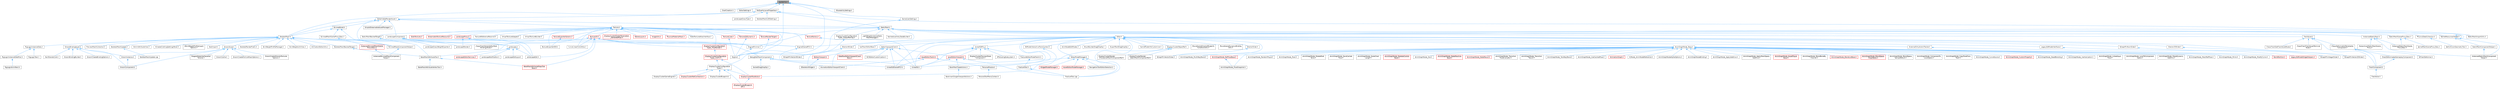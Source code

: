 digraph "Scalability.h"
{
 // INTERACTIVE_SVG=YES
 // LATEX_PDF_SIZE
  bgcolor="transparent";
  edge [fontname=Helvetica,fontsize=10,labelfontname=Helvetica,labelfontsize=10];
  node [fontname=Helvetica,fontsize=10,shape=box,height=0.2,width=0.4];
  Node1 [id="Node000001",label="Scalability.h",height=0.2,width=0.4,color="gray40", fillcolor="grey60", style="filled", fontcolor="black",tooltip=" "];
  Node1 -> Node2 [id="edge1_Node000001_Node000002",dir="back",color="steelblue1",style="solid",tooltip=" "];
  Node2 [id="Node000002",label="ChartCreation.h",height=0.2,width=0.4,color="grey40", fillcolor="white", style="filled",URL="$de/d9d/ChartCreation_8h.html",tooltip=" "];
  Node1 -> Node3 [id="edge2_Node000001_Node000003",dir="back",color="steelblue1",style="solid",tooltip=" "];
  Node3 [id="Node000003",label="EditorSettings.h",height=0.2,width=0.4,color="grey40", fillcolor="white", style="filled",URL="$d7/df5/EditorSettings_8h.html",tooltip=" "];
  Node1 -> Node4 [id="edge3_Node000001_Node000004",dir="back",color="steelblue1",style="solid",tooltip=" "];
  Node4 [id="Node000004",label="Engine.h",height=0.2,width=0.4,color="grey40", fillcolor="white", style="filled",URL="$d1/d34/Public_2Engine_8h.html",tooltip=" "];
  Node1 -> Node5 [id="edge4_Node000001_Node000005",dir="back",color="steelblue1",style="solid",tooltip=" "];
  Node5 [id="Node000005",label="EngineMinimal.h",height=0.2,width=0.4,color="grey40", fillcolor="white", style="filled",URL="$d0/d2c/EngineMinimal_8h.html",tooltip=" "];
  Node5 -> Node4 [id="edge5_Node000005_Node000004",dir="back",color="steelblue1",style="solid",tooltip=" "];
  Node1 -> Node6 [id="edge6_Node000001_Node000006",dir="back",color="steelblue1",style="solid",tooltip=" "];
  Node6 [id="Node000006",label="GameUserSettings.h",height=0.2,width=0.4,color="grey40", fillcolor="white", style="filled",URL="$d1/d08/GameUserSettings_8h.html",tooltip=" "];
  Node6 -> Node4 [id="edge7_Node000006_Node000004",dir="back",color="steelblue1",style="solid",tooltip=" "];
  Node1 -> Node7 [id="edge8_Node000001_Node000007",dir="back",color="steelblue1",style="solid",tooltip=" "];
  Node7 [id="Node000007",label="PerQualityLevelProperties.h",height=0.2,width=0.4,color="grey40", fillcolor="white", style="filled",URL="$d6/dcd/PerQualityLevelProperties_8h.html",tooltip=" "];
  Node7 -> Node8 [id="edge9_Node000007_Node000008",dir="back",color="steelblue1",style="solid",tooltip=" "];
  Node8 [id="Node000008",label="LandscapeGrassType.h",height=0.2,width=0.4,color="grey40", fillcolor="white", style="filled",URL="$d9/d1b/LandscapeGrassType_8h.html",tooltip=" "];
  Node7 -> Node9 [id="edge10_Node000007_Node000009",dir="back",color="steelblue1",style="solid",tooltip=" "];
  Node9 [id="Node000009",label="SkeletalMesh.h",height=0.2,width=0.4,color="grey40", fillcolor="white", style="filled",URL="$d6/de7/SkeletalMesh_8h.html",tooltip=" "];
  Node9 -> Node10 [id="edge11_Node000009_Node000010",dir="back",color="steelblue1",style="solid",tooltip=" "];
  Node10 [id="Node000010",label="AnimationEditorUtils.h",height=0.2,width=0.4,color="grey40", fillcolor="white", style="filled",URL="$df/d23/AnimationEditorUtils_8h.html",tooltip=" "];
  Node9 -> Node11 [id="edge12_Node000009_Node000011",dir="back",color="steelblue1",style="solid",tooltip=" "];
  Node11 [id="Node000011",label="ChaosFleshGenerateSurface\lBindingsNode.h",height=0.2,width=0.4,color="grey40", fillcolor="white", style="filled",URL="$db/dca/ChaosFleshGenerateSurfaceBindingsNode_8h.html",tooltip=" "];
  Node9 -> Node12 [id="edge13_Node000009_Node000012",dir="back",color="steelblue1",style="solid",tooltip=" "];
  Node12 [id="Node000012",label="DebugSkelMeshComponent.h",height=0.2,width=0.4,color="grey40", fillcolor="white", style="filled",URL="$d5/d33/DebugSkelMeshComponent_8h.html",tooltip=" "];
  Node12 -> Node13 [id="edge14_Node000012_Node000013",dir="back",color="steelblue1",style="solid",tooltip=" "];
  Node13 [id="Node000013",label="AnimationEditorViewportClient.h",height=0.2,width=0.4,color="grey40", fillcolor="white", style="filled",URL="$d1/d45/AnimationEditorViewportClient_8h.html",tooltip=" "];
  Node12 -> Node14 [id="edge15_Node000012_Node000014",dir="back",color="steelblue1",style="solid",tooltip=" "];
  Node14 [id="Node000014",label="SocketDragDropOp.h",height=0.2,width=0.4,color="grey40", fillcolor="white", style="filled",URL="$d2/d53/SocketDragDropOp_8h.html",tooltip=" "];
  Node12 -> Node15 [id="edge16_Node000012_Node000015",dir="back",color="steelblue1",style="solid",tooltip=" "];
  Node15 [id="Node000015",label="UnrealEd.h",height=0.2,width=0.4,color="grey40", fillcolor="white", style="filled",URL="$d2/d5f/UnrealEd_8h.html",tooltip=" "];
  Node9 -> Node5 [id="edge17_Node000009_Node000005",dir="back",color="steelblue1",style="solid",tooltip=" "];
  Node9 -> Node16 [id="edge18_Node000009_Node000016",dir="back",color="steelblue1",style="solid",tooltip=" "];
  Node16 [id="Node000016",label="EngineSharedPCH.h",height=0.2,width=0.4,color="grey40", fillcolor="white", style="filled",URL="$dc/dbb/EngineSharedPCH_8h.html",tooltip=" "];
  Node16 -> Node17 [id="edge19_Node000016_Node000017",dir="back",color="steelblue1",style="solid",tooltip=" "];
  Node17 [id="Node000017",label="UnrealEdSharedPCH.h",height=0.2,width=0.4,color="grey40", fillcolor="white", style="filled",URL="$d1/de6/UnrealEdSharedPCH_8h.html",tooltip=" "];
  Node9 -> Node18 [id="edge20_Node000009_Node000018",dir="back",color="steelblue1",style="solid",tooltip=" "];
  Node18 [id="Node000018",label="GroomAsset.h",height=0.2,width=0.4,color="grey40", fillcolor="white", style="filled",URL="$d8/df1/GroomAsset_8h.html",tooltip=" "];
  Node18 -> Node19 [id="edge21_Node000018_Node000019",dir="back",color="steelblue1",style="solid",tooltip=" "];
  Node19 [id="Node000019",label="GroomCache.h",height=0.2,width=0.4,color="grey40", fillcolor="white", style="filled",URL="$d7/d6e/GroomCache_8h.html",tooltip=" "];
  Node18 -> Node20 [id="edge22_Node000018_Node000020",dir="back",color="steelblue1",style="solid",tooltip=" "];
  Node20 [id="Node000020",label="GroomComponent.h",height=0.2,width=0.4,color="grey40", fillcolor="white", style="filled",URL="$de/d2e/GroomComponent_8h.html",tooltip=" "];
  Node18 -> Node21 [id="edge23_Node000018_Node000021",dir="back",color="steelblue1",style="solid",tooltip=" "];
  Node21 [id="Node000021",label="GroomCreateFollicleMaskOptions.h",height=0.2,width=0.4,color="grey40", fillcolor="white", style="filled",URL="$d7/d8b/GroomCreateFollicleMaskOptions_8h.html",tooltip=" "];
  Node18 -> Node22 [id="edge24_Node000018_Node000022",dir="back",color="steelblue1",style="solid",tooltip=" "];
  Node22 [id="Node000022",label="GroomCreateStrandsTextures\lOptions.h",height=0.2,width=0.4,color="grey40", fillcolor="white", style="filled",URL="$da/dfc/GroomCreateStrandsTexturesOptions_8h.html",tooltip=" "];
  Node18 -> Node23 [id="edge25_Node000018_Node000023",dir="back",color="steelblue1",style="solid",tooltip=" "];
  Node23 [id="Node000023",label="GroomInstance.h",height=0.2,width=0.4,color="grey40", fillcolor="white", style="filled",URL="$dd/d47/GroomInstance_8h.html",tooltip=" "];
  Node23 -> Node20 [id="edge26_Node000023_Node000020",dir="back",color="steelblue1",style="solid",tooltip=" "];
  Node18 -> Node24 [id="edge27_Node000018_Node000024",dir="back",color="steelblue1",style="solid",tooltip=" "];
  Node24 [id="Node000024",label="NiagaraDataInterfaceHair\lStrands.h",height=0.2,width=0.4,color="grey40", fillcolor="white", style="filled",URL="$da/dd2/NiagaraDataInterfaceHairStrands_8h.html",tooltip=" "];
  Node9 -> Node25 [id="edge28_Node000009_Node000025",dir="back",color="steelblue1",style="solid",tooltip=" "];
  Node25 [id="Node000025",label="GroomBindingAsset.h",height=0.2,width=0.4,color="grey40", fillcolor="white", style="filled",URL="$de/d26/GroomBindingAsset_8h.html",tooltip=" "];
  Node25 -> Node26 [id="edge29_Node000025_Node000026",dir="back",color="steelblue1",style="solid",tooltip=" "];
  Node26 [id="Node000026",label="GroomBindingBuilder.h",height=0.2,width=0.4,color="grey40", fillcolor="white", style="filled",URL="$d2/d2f/GroomBindingBuilder_8h.html",tooltip=" "];
  Node25 -> Node20 [id="edge30_Node000025_Node000020",dir="back",color="steelblue1",style="solid",tooltip=" "];
  Node25 -> Node27 [id="edge31_Node000025_Node000027",dir="back",color="steelblue1",style="solid",tooltip=" "];
  Node27 [id="Node000027",label="GroomCreateBindingOptions.h",height=0.2,width=0.4,color="grey40", fillcolor="white", style="filled",URL="$d5/dba/GroomCreateBindingOptions_8h.html",tooltip=" "];
  Node25 -> Node23 [id="edge32_Node000025_Node000023",dir="back",color="steelblue1",style="solid",tooltip=" "];
  Node25 -> Node28 [id="edge33_Node000025_Node000028",dir="back",color="steelblue1",style="solid",tooltip=" "];
  Node28 [id="Node000028",label="HairStrandsCore.h",height=0.2,width=0.4,color="grey40", fillcolor="white", style="filled",URL="$d7/def/HairStrandsCore_8h.html",tooltip=" "];
  Node9 -> Node29 [id="edge34_Node000009_Node000029",dir="back",color="steelblue1",style="solid",tooltip=" "];
  Node29 [id="Node000029",label="PreviewMeshCollection.h",height=0.2,width=0.4,color="grey40", fillcolor="white", style="filled",URL="$dc/d45/PreviewMeshCollection_8h.html",tooltip=" "];
  Node9 -> Node30 [id="edge35_Node000009_Node000030",dir="back",color="steelblue1",style="solid",tooltip=" "];
  Node30 [id="Node000030",label="RigLogicInstanceData.h",height=0.2,width=0.4,color="grey40", fillcolor="white", style="filled",URL="$d5/d38/RigLogicInstanceData_8h.html",tooltip=" "];
  Node30 -> Node31 [id="edge36_Node000030_Node000031",dir="back",color="steelblue1",style="solid",tooltip=" "];
  Node31 [id="Node000031",label="RigLogicInstanceDataPool.h",height=0.2,width=0.4,color="grey40", fillcolor="white", style="filled",URL="$d3/df0/RigLogicInstanceDataPool_8h.html",tooltip=" "];
  Node31 -> Node32 [id="edge37_Node000031_Node000032",dir="back",color="steelblue1",style="solid",tooltip=" "];
  Node32 [id="Node000032",label="RigLogicAnimNext.h",height=0.2,width=0.4,color="grey40", fillcolor="white", style="filled",URL="$d6/dae/RigLogicAnimNext_8h.html",tooltip=" "];
  Node30 -> Node33 [id="edge38_Node000030_Node000033",dir="back",color="steelblue1",style="solid",tooltip=" "];
  Node33 [id="Node000033",label="RigLogicTask.h",height=0.2,width=0.4,color="grey40", fillcolor="white", style="filled",URL="$dd/de7/RigLogicTask_8h.html",tooltip=" "];
  Node9 -> Node34 [id="edge39_Node000009_Node000034",dir="back",color="steelblue1",style="solid",tooltip=" "];
  Node34 [id="Node000034",label="SAnimAttributeView.h",height=0.2,width=0.4,color="grey40", fillcolor="white", style="filled",URL="$df/d42/SAnimAttributeView_8h.html",tooltip=" "];
  Node9 -> Node35 [id="edge40_Node000009_Node000035",dir="back",color="steelblue1",style="solid",tooltip=" "];
  Node35 [id="Node000035",label="SCreateClothingSettingsPanel.h",height=0.2,width=0.4,color="grey40", fillcolor="white", style="filled",URL="$d1/d49/SCreateClothingSettingsPanel_8h.html",tooltip=" "];
  Node9 -> Node36 [id="edge41_Node000009_Node000036",dir="back",color="steelblue1",style="solid",tooltip=" "];
  Node36 [id="Node000036",label="SSkinWeightProfileImport\lOptions.h",height=0.2,width=0.4,color="grey40", fillcolor="white", style="filled",URL="$d9/d21/SSkinWeightProfileImportOptions_8h.html",tooltip=" "];
  Node9 -> Node37 [id="edge42_Node000009_Node000037",dir="back",color="steelblue1",style="solid",tooltip=" "];
  Node37 [id="Node000037",label="SkelImport.h",height=0.2,width=0.4,color="grey40", fillcolor="white", style="filled",URL="$d2/d8b/SkelImport_8h.html",tooltip=" "];
  Node9 -> Node38 [id="edge43_Node000009_Node000038",dir="back",color="steelblue1",style="solid",tooltip=" "];
  Node38 [id="Node000038",label="SkeletalMeshBackedTarget.h",height=0.2,width=0.4,color="grey40", fillcolor="white", style="filled",URL="$d7/da8/SkeletalMeshBackedTarget_8h.html",tooltip=" "];
  Node38 -> Node39 [id="edge44_Node000038_Node000039",dir="back",color="steelblue1",style="solid",tooltip=" "];
  Node39 [id="Node000039",label="BakeMeshAttributeTool.h",height=0.2,width=0.4,color="grey40", fillcolor="white", style="filled",URL="$d0/d82/BakeMeshAttributeTool_8h.html",tooltip=" "];
  Node39 -> Node40 [id="edge45_Node000039_Node000040",dir="back",color="steelblue1",style="solid",tooltip=" "];
  Node40 [id="Node000040",label="BakeMeshAttributeMapsTool\lBase.h",height=0.2,width=0.4,color="red", fillcolor="#FFF0F0", style="filled",URL="$dc/d68/BakeMeshAttributeMapsToolBase_8h.html",tooltip=" "];
  Node39 -> Node43 [id="edge46_Node000039_Node000043",dir="back",color="steelblue1",style="solid",tooltip=" "];
  Node43 [id="Node000043",label="BakeMeshAttributeVertexTool.h",height=0.2,width=0.4,color="grey40", fillcolor="white", style="filled",URL="$d6/d76/BakeMeshAttributeVertexTool_8h.html",tooltip=" "];
  Node9 -> Node44 [id="edge47_Node000009_Node000044",dir="back",color="steelblue1",style="solid",tooltip=" "];
  Node44 [id="Node000044",label="SkeletalMeshUpdate.h",height=0.2,width=0.4,color="grey40", fillcolor="white", style="filled",URL="$df/d79/SkeletalMeshUpdate_8h.html",tooltip=" "];
  Node44 -> Node45 [id="edge48_Node000044_Node000045",dir="back",color="steelblue1",style="solid",tooltip=" "];
  Node45 [id="Node000045",label="SkeletalMeshUpdate.cpp",height=0.2,width=0.4,color="grey40", fillcolor="white", style="filled",URL="$db/d45/SkeletalMeshUpdate_8cpp.html",tooltip=" "];
  Node9 -> Node46 [id="edge49_Node000009_Node000046",dir="back",color="steelblue1",style="solid",tooltip=" "];
  Node46 [id="Node000046",label="SkeletalRenderPublic.h",height=0.2,width=0.4,color="grey40", fillcolor="white", style="filled",URL="$d5/d40/SkeletalRenderPublic_8h.html",tooltip=" "];
  Node9 -> Node47 [id="edge50_Node000009_Node000047",dir="back",color="steelblue1",style="solid",tooltip=" "];
  Node47 [id="Node000047",label="SkinWeightProfileManager.h",height=0.2,width=0.4,color="grey40", fillcolor="white", style="filled",URL="$d4/d83/SkinWeightProfileManager_8h.html",tooltip=" "];
  Node9 -> Node48 [id="edge51_Node000009_Node000048",dir="back",color="steelblue1",style="solid",tooltip=" "];
  Node48 [id="Node000048",label="SkinWeightsUtilities.h",height=0.2,width=0.4,color="grey40", fillcolor="white", style="filled",URL="$d1/d40/SkinWeightsUtilities_8h.html",tooltip=" "];
  Node9 -> Node49 [id="edge52_Node000009_Node000049",dir="back",color="steelblue1",style="solid",tooltip=" "];
  Node49 [id="Node000049",label="SkinnedMeshComponentHelper.h",height=0.2,width=0.4,color="grey40", fillcolor="white", style="filled",URL="$db/d81/SkinnedMeshComponentHelper_8h.html",tooltip=" "];
  Node49 -> Node50 [id="edge53_Node000049_Node000050",dir="back",color="steelblue1",style="solid",tooltip=" "];
  Node50 [id="Node000050",label="InstancedSkinnedMeshComponent\lHelper.h",height=0.2,width=0.4,color="grey40", fillcolor="white", style="filled",URL="$d1/d86/InstancedSkinnedMeshComponentHelper_8h.html",tooltip=" "];
  Node7 -> Node51 [id="edge54_Node000007_Node000051",dir="back",color="steelblue1",style="solid",tooltip=" "];
  Node51 [id="Node000051",label="SkeletalMeshLODSettings.h",height=0.2,width=0.4,color="grey40", fillcolor="white", style="filled",URL="$de/d1b/SkeletalMeshLODSettings_8h.html",tooltip=" "];
  Node7 -> Node52 [id="edge55_Node000007_Node000052",dir="back",color="steelblue1",style="solid",tooltip=" "];
  Node52 [id="Node000052",label="StaticMesh.h",height=0.2,width=0.4,color="grey40", fillcolor="white", style="filled",URL="$dc/d8f/StaticMesh_8h.html",tooltip=" "];
  Node52 -> Node11 [id="edge56_Node000052_Node000011",dir="back",color="steelblue1",style="solid",tooltip=" "];
  Node52 -> Node53 [id="edge57_Node000052_Node000053",dir="back",color="steelblue1",style="solid",tooltip=" "];
  Node53 [id="Node000053",label="DisplayClusterConfiguration\lTypes_OutputRemap.h",height=0.2,width=0.4,color="grey40", fillcolor="white", style="filled",URL="$d9/d4f/DisplayClusterConfigurationTypes__OutputRemap_8h.html",tooltip=" "];
  Node53 -> Node54 [id="edge58_Node000053_Node000054",dir="back",color="steelblue1",style="solid",tooltip=" "];
  Node54 [id="Node000054",label="DisplayClusterConfiguration\lTypes.h",height=0.2,width=0.4,color="grey40", fillcolor="white", style="filled",URL="$d5/dc6/DisplayClusterConfigurationTypes_8h.html",tooltip=" "];
  Node54 -> Node55 [id="edge59_Node000054_Node000055",dir="back",color="steelblue1",style="solid",tooltip=" "];
  Node55 [id="Node000055",label="DisplayClusterBlueprint.h",height=0.2,width=0.4,color="grey40", fillcolor="white", style="filled",URL="$d0/d44/DisplayClusterBlueprint_8h.html",tooltip=" "];
  Node54 -> Node56 [id="edge60_Node000054_Node000056",dir="back",color="steelblue1",style="solid",tooltip=" "];
  Node56 [id="Node000056",label="DisplayClusterGameEngine.h",height=0.2,width=0.4,color="grey40", fillcolor="white", style="filled",URL="$da/d8f/DisplayClusterGameEngine_8h.html",tooltip=" "];
  Node54 -> Node57 [id="edge61_Node000054_Node000057",dir="back",color="steelblue1",style="solid",tooltip=" "];
  Node57 [id="Node000057",label="DisplayClusterNetConnection.h",height=0.2,width=0.4,color="red", fillcolor="#FFF0F0", style="filled",URL="$d0/df0/DisplayClusterNetConnection_8h.html",tooltip=" "];
  Node54 -> Node59 [id="edge62_Node000054_Node000059",dir="back",color="steelblue1",style="solid",tooltip=" "];
  Node59 [id="Node000059",label="DisplayClusterRootActor.h",height=0.2,width=0.4,color="red", fillcolor="#FFF0F0", style="filled",URL="$d0/d41/DisplayClusterRootActor_8h.html",tooltip=" "];
  Node59 -> Node62 [id="edge63_Node000059_Node000062",dir="back",color="steelblue1",style="solid",tooltip=" "];
  Node62 [id="Node000062",label="IDisplayClusterBlueprint\lAPI.h",height=0.2,width=0.4,color="red", fillcolor="#FFF0F0", style="filled",URL="$d6/dd6/IDisplayClusterBlueprintAPI_8h.html",tooltip=" "];
  Node54 -> Node62 [id="edge64_Node000054_Node000062",dir="back",color="steelblue1",style="solid",tooltip=" "];
  Node52 -> Node64 [id="edge65_Node000052_Node000064",dir="back",color="steelblue1",style="solid",tooltip=" "];
  Node64 [id="Node000064",label="Editor.h",height=0.2,width=0.4,color="grey40", fillcolor="white", style="filled",URL="$de/d6e/Editor_8h.html",tooltip=" "];
  Node64 -> Node65 [id="edge66_Node000064_Node000065",dir="back",color="steelblue1",style="solid",tooltip=" "];
  Node65 [id="Node000065",label="AnimGraphNode_Base.h",height=0.2,width=0.4,color="grey40", fillcolor="white", style="filled",URL="$d0/dfb/AnimGraphNode__Base_8h.html",tooltip=" "];
  Node65 -> Node66 [id="edge67_Node000065_Node000066",dir="back",color="steelblue1",style="solid",tooltip=" "];
  Node66 [id="Node000066",label="AnimGraphNodeAlphaOptions.h",height=0.2,width=0.4,color="grey40", fillcolor="white", style="filled",URL="$d6/df6/AnimGraphNodeAlphaOptions_8h.html",tooltip=" "];
  Node65 -> Node67 [id="edge68_Node000065_Node000067",dir="back",color="steelblue1",style="solid",tooltip=" "];
  Node67 [id="Node000067",label="AnimGraphNodeBinding.h",height=0.2,width=0.4,color="grey40", fillcolor="white", style="filled",URL="$d6/d3b/AnimGraphNodeBinding_8h.html",tooltip=" "];
  Node65 -> Node68 [id="edge69_Node000065_Node000068",dir="back",color="steelblue1",style="solid",tooltip=" "];
  Node68 [id="Node000068",label="AnimGraphNode_ApplyAdditive.h",height=0.2,width=0.4,color="grey40", fillcolor="white", style="filled",URL="$da/d67/AnimGraphNode__ApplyAdditive_8h.html",tooltip=" "];
  Node65 -> Node69 [id="edge70_Node000065_Node000069",dir="back",color="steelblue1",style="solid",tooltip=" "];
  Node69 [id="Node000069",label="AnimGraphNode_ApplyMeshSpace\lAdditive.h",height=0.2,width=0.4,color="grey40", fillcolor="white", style="filled",URL="$dd/dc4/AnimGraphNode__ApplyMeshSpaceAdditive_8h.html",tooltip=" "];
  Node65 -> Node70 [id="edge71_Node000065_Node000070",dir="back",color="steelblue1",style="solid",tooltip=" "];
  Node70 [id="Node000070",label="AnimGraphNode_AssetPlayer\lBase.h",height=0.2,width=0.4,color="red", fillcolor="#FFF0F0", style="filled",URL="$d1/d4f/AnimGraphNode__AssetPlayerBase_8h.html",tooltip=" "];
  Node65 -> Node82 [id="edge72_Node000065_Node000082",dir="back",color="steelblue1",style="solid",tooltip=" "];
  Node82 [id="Node000082",label="AnimGraphNode_BlendBoneBy\lChannel.h",height=0.2,width=0.4,color="grey40", fillcolor="white", style="filled",URL="$de/da9/AnimGraphNode__BlendBoneByChannel_8h.html",tooltip=" "];
  Node65 -> Node83 [id="edge73_Node000065_Node000083",dir="back",color="steelblue1",style="solid",tooltip=" "];
  Node83 [id="Node000083",label="AnimGraphNode_BlendListBase.h",height=0.2,width=0.4,color="red", fillcolor="#FFF0F0", style="filled",URL="$d7/d20/AnimGraphNode__BlendListBase_8h.html",tooltip=" "];
  Node65 -> Node88 [id="edge74_Node000065_Node000088",dir="back",color="steelblue1",style="solid",tooltip=" "];
  Node88 [id="Node000088",label="AnimGraphNode_BlendSpace\lGraphBase.h",height=0.2,width=0.4,color="red", fillcolor="#FFF0F0", style="filled",URL="$d6/d44/AnimGraphNode__BlendSpaceGraphBase_8h.html",tooltip=" "];
  Node65 -> Node91 [id="edge75_Node000065_Node000091",dir="back",color="steelblue1",style="solid",tooltip=" "];
  Node91 [id="Node000091",label="AnimGraphNode_BlendSpace\lSampleResult.h",height=0.2,width=0.4,color="grey40", fillcolor="white", style="filled",URL="$de/df8/AnimGraphNode__BlendSpaceSampleResult_8h.html",tooltip=" "];
  Node65 -> Node92 [id="edge76_Node000065_Node000092",dir="back",color="steelblue1",style="solid",tooltip=" "];
  Node92 [id="Node000092",label="AnimGraphNode_ComponentTo\lLocalSpace.h",height=0.2,width=0.4,color="grey40", fillcolor="white", style="filled",URL="$d1/d3f/AnimGraphNode__ComponentToLocalSpace_8h.html",tooltip=" "];
  Node65 -> Node93 [id="edge77_Node000065_Node000093",dir="back",color="steelblue1",style="solid",tooltip=" "];
  Node93 [id="Node000093",label="AnimGraphNode_CopyPoseFrom\lMesh.h",height=0.2,width=0.4,color="grey40", fillcolor="white", style="filled",URL="$d6/d71/AnimGraphNode__CopyPoseFromMesh_8h.html",tooltip=" "];
  Node65 -> Node94 [id="edge78_Node000065_Node000094",dir="back",color="steelblue1",style="solid",tooltip=" "];
  Node94 [id="Node000094",label="AnimGraphNode_CurveSource.h",height=0.2,width=0.4,color="grey40", fillcolor="white", style="filled",URL="$dc/de5/AnimGraphNode__CurveSource_8h.html",tooltip=" "];
  Node65 -> Node95 [id="edge79_Node000065_Node000095",dir="back",color="steelblue1",style="solid",tooltip=" "];
  Node95 [id="Node000095",label="AnimGraphNode_CustomProperty.h",height=0.2,width=0.4,color="red", fillcolor="#FFF0F0", style="filled",URL="$d8/d3f/AnimGraphNode__CustomProperty_8h.html",tooltip=" "];
  Node65 -> Node99 [id="edge80_Node000065_Node000099",dir="back",color="steelblue1",style="solid",tooltip=" "];
  Node99 [id="Node000099",label="AnimGraphNode_DeadBlending.h",height=0.2,width=0.4,color="grey40", fillcolor="white", style="filled",URL="$d8/d73/AnimGraphNode__DeadBlending_8h.html",tooltip=" "];
  Node65 -> Node100 [id="edge81_Node000065_Node000100",dir="back",color="steelblue1",style="solid",tooltip=" "];
  Node100 [id="Node000100",label="AnimGraphNode_Inertialization.h",height=0.2,width=0.4,color="grey40", fillcolor="white", style="filled",URL="$d7/d66/AnimGraphNode__Inertialization_8h.html",tooltip=" "];
  Node65 -> Node101 [id="edge82_Node000065_Node000101",dir="back",color="steelblue1",style="solid",tooltip=" "];
  Node101 [id="Node000101",label="AnimGraphNode_LinkedInput\lPose.h",height=0.2,width=0.4,color="grey40", fillcolor="white", style="filled",URL="$d7/d8c/AnimGraphNode__LinkedInputPose_8h.html",tooltip=" "];
  Node65 -> Node102 [id="edge83_Node000065_Node000102",dir="back",color="steelblue1",style="solid",tooltip=" "];
  Node102 [id="Node000102",label="AnimGraphNode_LocalToComponent\lSpace.h",height=0.2,width=0.4,color="grey40", fillcolor="white", style="filled",URL="$d6/d01/AnimGraphNode__LocalToComponentSpace_8h.html",tooltip=" "];
  Node65 -> Node103 [id="edge84_Node000065_Node000103",dir="back",color="steelblue1",style="solid",tooltip=" "];
  Node103 [id="Node000103",label="AnimGraphNode_MakeDynamic\lAdditive.h",height=0.2,width=0.4,color="grey40", fillcolor="white", style="filled",URL="$d4/dc9/AnimGraphNode__MakeDynamicAdditive_8h.html",tooltip=" "];
  Node65 -> Node104 [id="edge85_Node000065_Node000104",dir="back",color="steelblue1",style="solid",tooltip=" "];
  Node104 [id="Node000104",label="AnimGraphNode_MeshRefPose.h",height=0.2,width=0.4,color="grey40", fillcolor="white", style="filled",URL="$d3/d58/AnimGraphNode__MeshRefPose_8h.html",tooltip=" "];
  Node65 -> Node105 [id="edge86_Node000065_Node000105",dir="back",color="steelblue1",style="solid",tooltip=" "];
  Node105 [id="Node000105",label="AnimGraphNode_Mirror.h",height=0.2,width=0.4,color="grey40", fillcolor="white", style="filled",URL="$de/d96/AnimGraphNode__Mirror_8h.html",tooltip=" "];
  Node65 -> Node106 [id="edge87_Node000065_Node000106",dir="back",color="steelblue1",style="solid",tooltip=" "];
  Node106 [id="Node000106",label="AnimGraphNode_ModifyCurve.h",height=0.2,width=0.4,color="grey40", fillcolor="white", style="filled",URL="$d5/d09/AnimGraphNode__ModifyCurve_8h.html",tooltip=" "];
  Node65 -> Node107 [id="edge88_Node000065_Node000107",dir="back",color="steelblue1",style="solid",tooltip=" "];
  Node107 [id="Node000107",label="AnimGraphNode_MultiWayBlend.h",height=0.2,width=0.4,color="grey40", fillcolor="white", style="filled",URL="$dd/dcb/AnimGraphNode__MultiWayBlend_8h.html",tooltip=" "];
  Node65 -> Node108 [id="edge89_Node000065_Node000108",dir="back",color="steelblue1",style="solid",tooltip=" "];
  Node108 [id="Node000108",label="AnimGraphNode_PoseSnapshot.h",height=0.2,width=0.4,color="grey40", fillcolor="white", style="filled",URL="$d1/d92/AnimGraphNode__PoseSnapshot_8h.html",tooltip=" "];
  Node65 -> Node109 [id="edge90_Node000065_Node000109",dir="back",color="steelblue1",style="solid",tooltip=" "];
  Node109 [id="Node000109",label="AnimGraphNode_RandomPlayer.h",height=0.2,width=0.4,color="grey40", fillcolor="white", style="filled",URL="$dc/d48/AnimGraphNode__RandomPlayer_8h.html",tooltip=" "];
  Node65 -> Node110 [id="edge91_Node000065_Node000110",dir="back",color="steelblue1",style="solid",tooltip=" "];
  Node110 [id="Node000110",label="AnimGraphNode_RefPoseBase.h",height=0.2,width=0.4,color="red", fillcolor="#FFF0F0", style="filled",URL="$d8/d34/AnimGraphNode__RefPoseBase_8h.html",tooltip=" "];
  Node110 -> Node108 [id="edge92_Node000110_Node000108",dir="back",color="steelblue1",style="solid",tooltip=" "];
  Node65 -> Node113 [id="edge93_Node000065_Node000113",dir="back",color="steelblue1",style="solid",tooltip=" "];
  Node113 [id="Node000113",label="AnimGraphNode_Root.h",height=0.2,width=0.4,color="grey40", fillcolor="white", style="filled",URL="$d2/d39/AnimGraphNode__Root_8h.html",tooltip=" "];
  Node65 -> Node114 [id="edge94_Node000065_Node000114",dir="back",color="steelblue1",style="solid",tooltip=" "];
  Node114 [id="Node000114",label="AnimGraphNode_RotateRoot\lBone.h",height=0.2,width=0.4,color="grey40", fillcolor="white", style="filled",URL="$d4/de0/AnimGraphNode__RotateRootBone_8h.html",tooltip=" "];
  Node65 -> Node115 [id="edge95_Node000065_Node000115",dir="back",color="steelblue1",style="solid",tooltip=" "];
  Node115 [id="Node000115",label="AnimGraphNode_SaveCached\lPose.h",height=0.2,width=0.4,color="grey40", fillcolor="white", style="filled",URL="$df/d5e/AnimGraphNode__SaveCachedPose_8h.html",tooltip=" "];
  Node65 -> Node116 [id="edge96_Node000065_Node000116",dir="back",color="steelblue1",style="solid",tooltip=" "];
  Node116 [id="Node000116",label="AnimGraphNode_ScaleChain\lLength.h",height=0.2,width=0.4,color="grey40", fillcolor="white", style="filled",URL="$d9/df8/AnimGraphNode__ScaleChainLength_8h.html",tooltip=" "];
  Node65 -> Node117 [id="edge97_Node000065_Node000117",dir="back",color="steelblue1",style="solid",tooltip=" "];
  Node117 [id="Node000117",label="AnimGraphNode_SkeletalControl\lBase.h",height=0.2,width=0.4,color="red", fillcolor="#FFF0F0", style="filled",URL="$d9/dff/AnimGraphNode__SkeletalControlBase_8h.html",tooltip=" "];
  Node65 -> Node142 [id="edge98_Node000065_Node000142",dir="back",color="steelblue1",style="solid",tooltip=" "];
  Node142 [id="Node000142",label="AnimGraphNode_Slot.h",height=0.2,width=0.4,color="grey40", fillcolor="white", style="filled",URL="$df/d63/AnimGraphNode__Slot_8h.html",tooltip=" "];
  Node65 -> Node143 [id="edge99_Node000065_Node000143",dir="back",color="steelblue1",style="solid",tooltip=" "];
  Node143 [id="Node000143",label="AnimGraphNode_StateMachine\lBase.h",height=0.2,width=0.4,color="red", fillcolor="#FFF0F0", style="filled",URL="$dc/d11/AnimGraphNode__StateMachineBase_8h.html",tooltip=" "];
  Node65 -> Node145 [id="edge100_Node000065_Node000145",dir="back",color="steelblue1",style="solid",tooltip=" "];
  Node145 [id="Node000145",label="AnimGraphNode_StateResult.h",height=0.2,width=0.4,color="red", fillcolor="#FFF0F0", style="filled",URL="$d3/d7e/AnimGraphNode__StateResult_8h.html",tooltip=" "];
  Node65 -> Node147 [id="edge101_Node000065_Node000147",dir="back",color="steelblue1",style="solid",tooltip=" "];
  Node147 [id="Node000147",label="AnimGraphNode_Transition\lPoseEvaluator.h",height=0.2,width=0.4,color="grey40", fillcolor="white", style="filled",URL="$d8/dec/AnimGraphNode__TransitionPoseEvaluator_8h.html",tooltip=" "];
  Node65 -> Node148 [id="edge102_Node000065_Node000148",dir="back",color="steelblue1",style="solid",tooltip=" "];
  Node148 [id="Node000148",label="AnimGraphNode_Transition\lResult.h",height=0.2,width=0.4,color="grey40", fillcolor="white", style="filled",URL="$d7/d74/AnimGraphNode__TransitionResult_8h.html",tooltip=" "];
  Node65 -> Node149 [id="edge103_Node000065_Node000149",dir="back",color="steelblue1",style="solid",tooltip=" "];
  Node149 [id="Node000149",label="AnimGraphNode_TwoWayBlend.h",height=0.2,width=0.4,color="grey40", fillcolor="white", style="filled",URL="$d0/df0/AnimGraphNode__TwoWayBlend_8h.html",tooltip=" "];
  Node65 -> Node150 [id="edge104_Node000065_Node000150",dir="back",color="steelblue1",style="solid",tooltip=" "];
  Node150 [id="Node000150",label="AnimGraphNode_UseCachedPose.h",height=0.2,width=0.4,color="grey40", fillcolor="white", style="filled",URL="$d8/d30/AnimGraphNode__UseCachedPose_8h.html",tooltip=" "];
  Node65 -> Node151 [id="edge105_Node000065_Node000151",dir="back",color="steelblue1",style="solid",tooltip=" "];
  Node151 [id="Node000151",label="AnimationGraph.h",height=0.2,width=0.4,color="red", fillcolor="#FFF0F0", style="filled",URL="$df/d2e/AnimationGraph_8h.html",tooltip=" "];
  Node65 -> Node156 [id="edge106_Node000065_Node000156",dir="back",color="steelblue1",style="solid",tooltip=" "];
  Node156 [id="Node000156",label="K2Node_AnimNodeReference.h",height=0.2,width=0.4,color="grey40", fillcolor="white", style="filled",URL="$d2/d81/K2Node__AnimNodeReference_8h.html",tooltip=" "];
  Node64 -> Node157 [id="edge107_Node000064_Node000157",dir="back",color="steelblue1",style="solid",tooltip=" "];
  Node157 [id="Node000157",label="AnimNodeEditModes.h",height=0.2,width=0.4,color="grey40", fillcolor="white", style="filled",URL="$db/dde/AnimNodeEditModes_8h.html",tooltip=" "];
  Node64 -> Node158 [id="edge108_Node000064_Node000158",dir="back",color="steelblue1",style="solid",tooltip=" "];
  Node158 [id="Node000158",label="BookMarkTypeActions.h",height=0.2,width=0.4,color="grey40", fillcolor="white", style="filled",URL="$d0/d2f/BookMarkTypeActions_8h.html",tooltip=" "];
  Node158 -> Node159 [id="edge109_Node000158_Node000159",dir="back",color="steelblue1",style="solid",tooltip=" "];
  Node159 [id="Node000159",label="BookmarkSingleViewportActions.h",height=0.2,width=0.4,color="grey40", fillcolor="white", style="filled",URL="$d3/dd5/BookmarkSingleViewportActions_8h.html",tooltip=" "];
  Node64 -> Node160 [id="edge110_Node000064_Node000160",dir="back",color="steelblue1",style="solid",tooltip=" "];
  Node160 [id="Node000160",label="BrushBuilderDragDropOp.h",height=0.2,width=0.4,color="grey40", fillcolor="white", style="filled",URL="$d9/d56/BrushBuilderDragDropOp_8h.html",tooltip=" "];
  Node64 -> Node161 [id="edge111_Node000064_Node000161",dir="back",color="steelblue1",style="solid",tooltip=" "];
  Node161 [id="Node000161",label="DisplayClusterObjectRef.h",height=0.2,width=0.4,color="grey40", fillcolor="white", style="filled",URL="$d9/d87/DisplayClusterObjectRef_8h.html",tooltip=" "];
  Node161 -> Node162 [id="edge112_Node000161_Node000162",dir="back",color="steelblue1",style="solid",tooltip=" "];
  Node162 [id="Node000162",label="DisplayClusterRender\l_ProceduralMeshComponentRef.h",height=0.2,width=0.4,color="grey40", fillcolor="white", style="filled",URL="$da/dbe/DisplayClusterRender__ProceduralMeshComponentRef_8h.html",tooltip=" "];
  Node161 -> Node163 [id="edge113_Node000161_Node000163",dir="back",color="steelblue1",style="solid",tooltip=" "];
  Node163 [id="Node000163",label="DisplayClusterRender\l_StaticMeshComponentRef.h",height=0.2,width=0.4,color="grey40", fillcolor="white", style="filled",URL="$dd/d84/DisplayClusterRender__StaticMeshComponentRef_8h.html",tooltip=" "];
  Node161 -> Node59 [id="edge114_Node000161_Node000059",dir="back",color="steelblue1",style="solid",tooltip=" "];
  Node64 -> Node164 [id="edge115_Node000064_Node000164",dir="back",color="steelblue1",style="solid",tooltip=" "];
  Node164 [id="Node000164",label="EdModeInteractiveToolsContext.h",height=0.2,width=0.4,color="grey40", fillcolor="white", style="filled",URL="$d7/da4/EdModeInteractiveToolsContext_8h.html",tooltip=" "];
  Node164 -> Node165 [id="edge116_Node000164_Node000165",dir="back",color="steelblue1",style="solid",tooltip=" "];
  Node165 [id="Node000165",label="FractureTool.h",height=0.2,width=0.4,color="grey40", fillcolor="white", style="filled",URL="$d4/d30/FractureTool_8h.html",tooltip=" "];
  Node165 -> Node166 [id="edge117_Node000165_Node000166",dir="back",color="steelblue1",style="solid",tooltip=" "];
  Node166 [id="Node000166",label="FractureTool.cpp",height=0.2,width=0.4,color="grey40", fillcolor="white", style="filled",URL="$dc/d9a/FractureTool_8cpp.html",tooltip=" "];
  Node64 -> Node167 [id="edge118_Node000064_Node000167",dir="back",color="steelblue1",style="solid",tooltip=" "];
  Node167 [id="Node000167",label="EditorModeManager.h",height=0.2,width=0.4,color="grey40", fillcolor="white", style="filled",URL="$d9/dca/EditorModeManager_8h.html",tooltip=" "];
  Node167 -> Node168 [id="edge119_Node000167_Node000168",dir="back",color="steelblue1",style="solid",tooltip=" "];
  Node168 [id="Node000168",label="AssetEditorModeManager.h",height=0.2,width=0.4,color="red", fillcolor="#FFF0F0", style="filled",URL="$db/d83/AssetEditorModeManager_8h.html",tooltip=" "];
  Node167 -> Node166 [id="edge120_Node000167_Node000166",dir="back",color="steelblue1",style="solid",tooltip=" "];
  Node167 -> Node170 [id="edge121_Node000167_Node000170",dir="back",color="steelblue1",style="solid",tooltip=" "];
  Node170 [id="Node000170",label="NavigationToolEditorSelection.h",height=0.2,width=0.4,color="grey40", fillcolor="white", style="filled",URL="$d8/dc1/NavigationToolEditorSelection_8h.html",tooltip=" "];
  Node167 -> Node15 [id="edge122_Node000167_Node000015",dir="back",color="steelblue1",style="solid",tooltip=" "];
  Node167 -> Node171 [id="edge123_Node000167_Node000171",dir="back",color="steelblue1",style="solid",tooltip=" "];
  Node171 [id="Node000171",label="WidgetModeManager.h",height=0.2,width=0.4,color="red", fillcolor="#FFF0F0", style="filled",URL="$d7/d49/WidgetModeManager_8h.html",tooltip=" "];
  Node64 -> Node173 [id="edge124_Node000064_Node000173",dir="back",color="steelblue1",style="solid",tooltip=" "];
  Node173 [id="Node000173",label="EditorViewportClient.h",height=0.2,width=0.4,color="grey40", fillcolor="white", style="filled",URL="$d4/d41/EditorViewportClient_8h.html",tooltip=" "];
  Node173 -> Node13 [id="edge125_Node000173_Node000013",dir="back",color="steelblue1",style="solid",tooltip=" "];
  Node173 -> Node174 [id="edge126_Node000173_Node000174",dir="back",color="steelblue1",style="solid",tooltip=" "];
  Node174 [id="Node000174",label="DataflowEditorViewportClient\lBase.h",height=0.2,width=0.4,color="red", fillcolor="#FFF0F0", style="filled",URL="$d8/ddd/DataflowEditorViewportClientBase_8h.html",tooltip=" "];
  Node173 -> Node177 [id="edge127_Node000173_Node000177",dir="back",color="steelblue1",style="solid",tooltip=" "];
  Node177 [id="Node000177",label="ISCSEditorCustomization.h",height=0.2,width=0.4,color="grey40", fillcolor="white", style="filled",URL="$de/d19/ISCSEditorCustomization_8h.html",tooltip=" "];
  Node173 -> Node178 [id="edge128_Node000173_Node000178",dir="back",color="steelblue1",style="solid",tooltip=" "];
  Node178 [id="Node000178",label="LevelEditorViewport.h",height=0.2,width=0.4,color="red", fillcolor="#FFF0F0", style="filled",URL="$d4/ddf/LevelEditorViewport_8h.html",tooltip=" "];
  Node178 -> Node158 [id="edge129_Node000178_Node000158",dir="back",color="steelblue1",style="solid",tooltip=" "];
  Node178 -> Node166 [id="edge130_Node000178_Node000166",dir="back",color="steelblue1",style="solid",tooltip=" "];
  Node178 -> Node15 [id="edge131_Node000178_Node000015",dir="back",color="steelblue1",style="solid",tooltip=" "];
  Node173 -> Node181 [id="edge132_Node000173_Node000181",dir="back",color="steelblue1",style="solid",tooltip=" "];
  Node181 [id="Node000181",label="SEditorViewport.h",height=0.2,width=0.4,color="red", fillcolor="#FFF0F0", style="filled",URL="$dd/de0/SEditorViewport_8h.html",tooltip=" "];
  Node181 -> Node191 [id="edge133_Node000181_Node000191",dir="back",color="steelblue1",style="solid",tooltip=" "];
  Node191 [id="Node000191",label="SSkeletonWidget.h",height=0.2,width=0.4,color="grey40", fillcolor="white", style="filled",URL="$dd/da7/SSkeletonWidget_8h.html",tooltip=" "];
  Node173 -> Node191 [id="edge134_Node000173_Node000191",dir="back",color="steelblue1",style="solid",tooltip=" "];
  Node173 -> Node15 [id="edge135_Node000173_Node000015",dir="back",color="steelblue1",style="solid",tooltip=" "];
  Node173 -> Node17 [id="edge136_Node000173_Node000017",dir="back",color="steelblue1",style="solid",tooltip=" "];
  Node64 -> Node192 [id="edge137_Node000064_Node000192",dir="back",color="steelblue1",style="solid",tooltip=" "];
  Node192 [id="Node000192",label="ExportTextDragDropOp.h",height=0.2,width=0.4,color="grey40", fillcolor="white", style="filled",URL="$de/d5c/ExportTextDragDropOp_8h.html",tooltip=" "];
  Node64 -> Node193 [id="edge138_Node000064_Node000193",dir="back",color="steelblue1",style="solid",tooltip=" "];
  Node193 [id="Node000193",label="ExternalDirtyActorsTracker.h",height=0.2,width=0.4,color="grey40", fillcolor="white", style="filled",URL="$db/d89/ExternalDirtyActorsTracker_8h.html",tooltip=" "];
  Node193 -> Node194 [id="edge139_Node000193_Node000194",dir="back",color="steelblue1",style="solid",tooltip=" "];
  Node194 [id="Node000194",label="WorldPartition.h",height=0.2,width=0.4,color="red", fillcolor="#FFF0F0", style="filled",URL="$de/d1e/WorldPartition_8h.html",tooltip=" "];
  Node64 -> Node166 [id="edge140_Node000064_Node000166",dir="back",color="steelblue1",style="solid",tooltip=" "];
  Node64 -> Node212 [id="edge141_Node000064_Node000212",dir="back",color="steelblue1",style="solid",tooltip=" "];
  Node212 [id="Node000212",label="GameModeInfoCustomizer.h",height=0.2,width=0.4,color="grey40", fillcolor="white", style="filled",URL="$d5/df3/GameModeInfoCustomizer_8h.html",tooltip=" "];
  Node64 -> Node213 [id="edge142_Node000064_Node000213",dir="back",color="steelblue1",style="solid",tooltip=" "];
  Node213 [id="Node000213",label="LegacyEdModeInterfaces.h",height=0.2,width=0.4,color="grey40", fillcolor="white", style="filled",URL="$da/d0a/LegacyEdModeInterfaces_8h.html",tooltip=" "];
  Node213 -> Node214 [id="edge143_Node000213_Node000214",dir="back",color="steelblue1",style="solid",tooltip=" "];
  Node214 [id="Node000214",label="LegacyEdModeWidgetHelpers.h",height=0.2,width=0.4,color="red", fillcolor="#FFF0F0", style="filled",URL="$da/dc8/LegacyEdModeWidgetHelpers_8h.html",tooltip=" "];
  Node64 -> Node220 [id="edge144_Node000064_Node000220",dir="back",color="steelblue1",style="solid",tooltip=" "];
  Node220 [id="Node000220",label="MovieSceneDirectorBlueprint\lConditionUtils.h",height=0.2,width=0.4,color="grey40", fillcolor="white", style="filled",URL="$d4/d8a/MovieSceneDirectorBlueprintConditionUtils_8h.html",tooltip=" "];
  Node64 -> Node221 [id="edge145_Node000064_Node000221",dir="back",color="steelblue1",style="solid",tooltip=" "];
  Node221 [id="Node000221",label="MovieSceneDynamicBinding\lUtils.h",height=0.2,width=0.4,color="grey40", fillcolor="white", style="filled",URL="$df/dce/MovieSceneDynamicBindingUtils_8h.html",tooltip=" "];
  Node64 -> Node222 [id="edge146_Node000064_Node000222",dir="back",color="steelblue1",style="solid",tooltip=" "];
  Node222 [id="Node000222",label="PersonaModule.h",height=0.2,width=0.4,color="grey40", fillcolor="white", style="filled",URL="$de/d74/PersonaModule_8h.html",tooltip=" "];
  Node222 -> Node223 [id="edge147_Node000222_Node000223",dir="back",color="steelblue1",style="solid",tooltip=" "];
  Node223 [id="Node000223",label="PersonaToolMenuContext.h",height=0.2,width=0.4,color="grey40", fillcolor="white", style="filled",URL="$d6/d6c/PersonaToolMenuContext_8h.html",tooltip=" "];
  Node64 -> Node224 [id="edge148_Node000064_Node000224",dir="back",color="steelblue1",style="solid",tooltip=" "];
  Node224 [id="Node000224",label="SGraphPinNumSlider.h",height=0.2,width=0.4,color="grey40", fillcolor="white", style="filled",URL="$d5/d00/SGraphPinNumSlider_8h.html",tooltip=" "];
  Node224 -> Node225 [id="edge149_Node000224_Node000225",dir="back",color="steelblue1",style="solid",tooltip=" "];
  Node225 [id="Node000225",label="SGraphPinIntegerSlider.h",height=0.2,width=0.4,color="grey40", fillcolor="white", style="filled",URL="$da/d60/SGraphPinIntegerSlider_8h.html",tooltip=" "];
  Node64 -> Node226 [id="edge150_Node000064_Node000226",dir="back",color="steelblue1",style="solid",tooltip=" "];
  Node226 [id="Node000226",label="SGraphPinVector2DSlider.h",height=0.2,width=0.4,color="grey40", fillcolor="white", style="filled",URL="$d7/d05/SGraphPinVector2DSlider_8h.html",tooltip=" "];
  Node64 -> Node227 [id="edge151_Node000064_Node000227",dir="back",color="steelblue1",style="solid",tooltip=" "];
  Node227 [id="Node000227",label="SGraphPinVectorSlider.h",height=0.2,width=0.4,color="grey40", fillcolor="white", style="filled",URL="$dc/d38/SGraphPinVectorSlider_8h.html",tooltip=" "];
  Node64 -> Node228 [id="edge152_Node000064_Node000228",dir="back",color="steelblue1",style="solid",tooltip=" "];
  Node228 [id="Node000228",label="SVector2DSlider.h",height=0.2,width=0.4,color="grey40", fillcolor="white", style="filled",URL="$de/d67/SVector2DSlider_8h.html",tooltip=" "];
  Node228 -> Node226 [id="edge153_Node000228_Node000226",dir="back",color="steelblue1",style="solid",tooltip=" "];
  Node64 -> Node229 [id="edge154_Node000064_Node000229",dir="back",color="steelblue1",style="solid",tooltip=" "];
  Node229 [id="Node000229",label="SVector4Slider.h",height=0.2,width=0.4,color="grey40", fillcolor="white", style="filled",URL="$d4/dec/SVector4Slider_8h.html",tooltip=" "];
  Node229 -> Node230 [id="edge155_Node000229_Node000230",dir="back",color="steelblue1",style="solid",tooltip=" "];
  Node230 [id="Node000230",label="SGraphPinVector4Slider.h",height=0.2,width=0.4,color="grey40", fillcolor="white", style="filled",URL="$d9/db8/SGraphPinVector4Slider_8h.html",tooltip=" "];
  Node64 -> Node231 [id="edge156_Node000064_Node000231",dir="back",color="steelblue1",style="solid",tooltip=" "];
  Node231 [id="Node000231",label="SVectorSlider.h",height=0.2,width=0.4,color="grey40", fillcolor="white", style="filled",URL="$d2/db5/SVectorSlider_8h.html",tooltip=" "];
  Node231 -> Node227 [id="edge157_Node000231_Node000227",dir="back",color="steelblue1",style="solid",tooltip=" "];
  Node64 -> Node232 [id="edge158_Node000064_Node000232",dir="back",color="steelblue1",style="solid",tooltip=" "];
  Node232 [id="Node000232",label="SubTrackEditorBase.h",height=0.2,width=0.4,color="grey40", fillcolor="white", style="filled",URL="$db/d33/SubTrackEditorBase_8h.html",tooltip=" "];
  Node64 -> Node15 [id="edge159_Node000064_Node000015",dir="back",color="steelblue1",style="solid",tooltip=" "];
  Node64 -> Node233 [id="edge160_Node000064_Node000233",dir="back",color="steelblue1",style="solid",tooltip=" "];
  Node233 [id="Node000233",label="UnrealEdMisc.h",height=0.2,width=0.4,color="grey40", fillcolor="white", style="filled",URL="$da/d70/UnrealEdMisc_8h.html",tooltip=" "];
  Node233 -> Node234 [id="edge161_Node000233_Node000234",dir="back",color="steelblue1",style="solid",tooltip=" "];
  Node234 [id="Node000234",label="AssetEditorToolkit.h",height=0.2,width=0.4,color="red", fillcolor="#FFF0F0", style="filled",URL="$d9/d8b/AssetEditorToolkit_8h.html",tooltip=" "];
  Node234 -> Node13 [id="edge162_Node000234_Node000013",dir="back",color="steelblue1",style="solid",tooltip=" "];
  Node234 -> Node222 [id="edge163_Node000234_Node000222",dir="back",color="steelblue1",style="solid",tooltip=" "];
  Node234 -> Node17 [id="edge164_Node000234_Node000017",dir="back",color="steelblue1",style="solid",tooltip=" "];
  Node233 -> Node289 [id="edge165_Node000233_Node000289",dir="back",color="steelblue1",style="solid",tooltip=" "];
  Node289 [id="Node000289",label="DisplayClusterPreviewShare\lComponent.h",height=0.2,width=0.4,color="grey40", fillcolor="white", style="filled",URL="$d0/d2c/DisplayClusterPreviewShareComponent_8h.html",tooltip=" "];
  Node233 -> Node290 [id="edge166_Node000233_Node000290",dir="back",color="steelblue1",style="solid",tooltip=" "];
  Node290 [id="Node000290",label="FractureEditorModeToolkit.h",height=0.2,width=0.4,color="grey40", fillcolor="white", style="filled",URL="$da/d01/FractureEditorModeToolkit_8h.html",tooltip=" "];
  Node290 -> Node165 [id="edge167_Node000290_Node000165",dir="back",color="steelblue1",style="solid",tooltip=" "];
  Node233 -> Node178 [id="edge168_Node000233_Node000178",dir="back",color="steelblue1",style="solid",tooltip=" "];
  Node233 -> Node15 [id="edge169_Node000233_Node000015",dir="back",color="steelblue1",style="solid",tooltip=" "];
  Node233 -> Node291 [id="edge170_Node000233_Node000291",dir="back",color="steelblue1",style="solid",tooltip=" "];
  Node291 [id="Node000291",label="VPScoutingSubsystem.h",height=0.2,width=0.4,color="grey40", fillcolor="white", style="filled",URL="$df/d2a/VPScoutingSubsystem_8h.html",tooltip=" "];
  Node64 -> Node17 [id="edge171_Node000064_Node000017",dir="back",color="steelblue1",style="solid",tooltip=" "];
  Node52 -> Node5 [id="edge172_Node000052_Node000005",dir="back",color="steelblue1",style="solid",tooltip=" "];
  Node52 -> Node16 [id="edge173_Node000052_Node000016",dir="back",color="steelblue1",style="solid",tooltip=" "];
  Node52 -> Node292 [id="edge174_Node000052_Node000292",dir="back",color="steelblue1",style="solid",tooltip=" "];
  Node292 [id="Node000292",label="FleshAsset.h",height=0.2,width=0.4,color="grey40", fillcolor="white", style="filled",URL="$d7/d5c/FleshAsset_8h.html",tooltip=" "];
  Node292 -> Node293 [id="edge175_Node000292_Node000293",dir="back",color="steelblue1",style="solid",tooltip=" "];
  Node293 [id="Node000293",label="ChaosDeformableTetrahedral\lComponent.h",height=0.2,width=0.4,color="grey40", fillcolor="white", style="filled",URL="$d3/db3/ChaosDeformableTetrahedralComponent_8h.html",tooltip=" "];
  Node293 -> Node294 [id="edge176_Node000293_Node000294",dir="back",color="steelblue1",style="solid",tooltip=" "];
  Node294 [id="Node000294",label="ChaosDeformableGameplayComponent.h",height=0.2,width=0.4,color="grey40", fillcolor="white", style="filled",URL="$d4/de0/ChaosDeformableGameplayComponent_8h.html",tooltip=" "];
  Node294 -> Node295 [id="edge177_Node000294_Node000295",dir="back",color="steelblue1",style="solid",tooltip=" "];
  Node295 [id="Node000295",label="FleshComponent.h",height=0.2,width=0.4,color="grey40", fillcolor="white", style="filled",URL="$d0/d29/FleshComponent_8h.html",tooltip=" "];
  Node295 -> Node296 [id="edge178_Node000295_Node000296",dir="back",color="steelblue1",style="solid",tooltip=" "];
  Node296 [id="Node000296",label="FleshActor.h",height=0.2,width=0.4,color="grey40", fillcolor="white", style="filled",URL="$d1/d7e/FleshActor_8h.html",tooltip=" "];
  Node293 -> Node297 [id="edge179_Node000293_Node000297",dir="back",color="steelblue1",style="solid",tooltip=" "];
  Node297 [id="Node000297",label="DIFleshDeformer.h",height=0.2,width=0.4,color="grey40", fillcolor="white", style="filled",URL="$d6/d60/DIFleshDeformer_8h.html",tooltip=" "];
  Node293 -> Node295 [id="edge180_Node000293_Node000295",dir="back",color="steelblue1",style="solid",tooltip=" "];
  Node292 -> Node298 [id="edge181_Node000292_Node000298",dir="back",color="steelblue1",style="solid",tooltip=" "];
  Node298 [id="Node000298",label="ChaosFleshFleshAssetTerminal\lNode.h",height=0.2,width=0.4,color="grey40", fillcolor="white", style="filled",URL="$d6/d93/ChaosFleshFleshAssetTerminalNode_8h.html",tooltip=" "];
  Node292 -> Node299 [id="edge182_Node000292_Node000299",dir="back",color="steelblue1",style="solid",tooltip=" "];
  Node299 [id="Node000299",label="ChaosFleshGetFleshAssetNode.h",height=0.2,width=0.4,color="grey40", fillcolor="white", style="filled",URL="$d1/d4b/ChaosFleshGetFleshAssetNode_8h.html",tooltip=" "];
  Node292 -> Node295 [id="edge183_Node000292_Node000295",dir="back",color="steelblue1",style="solid",tooltip=" "];
  Node52 -> Node300 [id="edge184_Node000052_Node000300",dir="back",color="steelblue1",style="solid",tooltip=" "];
  Node300 [id="Node000300",label="InstancedStaticMesh.h",height=0.2,width=0.4,color="grey40", fillcolor="white", style="filled",URL="$dd/d89/InstancedStaticMesh_8h.html",tooltip=" "];
  Node300 -> Node301 [id="edge185_Node000300_Node000301",dir="back",color="steelblue1",style="solid",tooltip=" "];
  Node301 [id="Node000301",label="HierarchicalStaticMeshScene\lProxy.h",height=0.2,width=0.4,color="grey40", fillcolor="white", style="filled",URL="$d3/d4d/HierarchicalStaticMeshSceneProxy_8h.html",tooltip=" "];
  Node300 -> Node302 [id="edge186_Node000300_Node000302",dir="back",color="steelblue1",style="solid",tooltip=" "];
  Node302 [id="Node000302",label="InstancedStaticMeshComponent\lHelper.h",height=0.2,width=0.4,color="grey40", fillcolor="white", style="filled",URL="$dc/dc7/InstancedStaticMeshComponentHelper_8h.html",tooltip=" "];
  Node300 -> Node303 [id="edge187_Node000300_Node000303",dir="back",color="steelblue1",style="solid",tooltip=" "];
  Node303 [id="Node000303",label="InstancedStaticMeshScene\lProxyDesc.h",height=0.2,width=0.4,color="grey40", fillcolor="white", style="filled",URL="$db/dcf/InstancedStaticMeshSceneProxyDesc_8h.html",tooltip=" "];
  Node52 -> Node304 [id="edge188_Node000052_Node000304",dir="back",color="steelblue1",style="solid",tooltip=" "];
  Node304 [id="Node000304",label="LightWeightInstanceStatic\lMeshManager.h",height=0.2,width=0.4,color="grey40", fillcolor="white", style="filled",URL="$d4/d75/LightWeightInstanceStaticMeshManager_8h.html",tooltip=" "];
  Node52 -> Node305 [id="edge189_Node000052_Node000305",dir="back",color="steelblue1",style="solid",tooltip=" "];
  Node305 [id="Node000305",label="NaniteAssemblyDataBuilder.h",height=0.2,width=0.4,color="grey40", fillcolor="white", style="filled",URL="$d4/d5c/NaniteAssemblyDataBuilder_8h.html",tooltip=" "];
  Node52 -> Node306 [id="edge190_Node000052_Node000306",dir="back",color="steelblue1",style="solid",tooltip=" "];
  Node306 [id="Node000306",label="NaniteResourcesHelper.h",height=0.2,width=0.4,color="grey40", fillcolor="white", style="filled",URL="$dc/d48/NaniteResourcesHelper_8h.html",tooltip=" "];
  Node306 -> Node302 [id="edge191_Node000306_Node000302",dir="back",color="steelblue1",style="solid",tooltip=" "];
  Node306 -> Node306 [id="edge192_Node000306_Node000306",dir="back",color="steelblue1",style="solid",tooltip=" "];
  Node306 -> Node307 [id="edge193_Node000306_Node000307",dir="back",color="steelblue1",style="solid",tooltip=" "];
  Node307 [id="Node000307",label="StaticMeshComponentHelper.h",height=0.2,width=0.4,color="grey40", fillcolor="white", style="filled",URL="$dc/dc1/StaticMeshComponentHelper_8h.html",tooltip=" "];
  Node307 -> Node302 [id="edge194_Node000307_Node000302",dir="back",color="steelblue1",style="solid",tooltip=" "];
  Node52 -> Node308 [id="edge195_Node000052_Node000308",dir="back",color="steelblue1",style="solid",tooltip=" "];
  Node308 [id="Node000308",label="PhysicsDataCollection.h",height=0.2,width=0.4,color="grey40", fillcolor="white", style="filled",URL="$d0/de2/PhysicsDataCollection_8h.html",tooltip=" "];
  Node308 -> Node309 [id="edge196_Node000308_Node000309",dir="back",color="steelblue1",style="solid",tooltip=" "];
  Node309 [id="Node000309",label="SetCollisionGeometryTool.h",height=0.2,width=0.4,color="grey40", fillcolor="white", style="filled",URL="$d0/de6/SetCollisionGeometryTool_8h.html",tooltip=" "];
  Node52 -> Node310 [id="edge197_Node000052_Node000310",dir="back",color="steelblue1",style="solid",tooltip=" "];
  Node310 [id="Node000310",label="StaticMeshBackedTarget.h",height=0.2,width=0.4,color="grey40", fillcolor="white", style="filled",URL="$db/d72/StaticMeshBackedTarget_8h.html",tooltip=" "];
  Node310 -> Node39 [id="edge198_Node000310_Node000039",dir="back",color="steelblue1",style="solid",tooltip=" "];
  Node52 -> Node311 [id="edge199_Node000052_Node000311",dir="back",color="steelblue1",style="solid",tooltip=" "];
  Node311 [id="Node000311",label="StaticMeshImportUtils.h",height=0.2,width=0.4,color="grey40", fillcolor="white", style="filled",URL="$df/db9/StaticMeshImportUtils_8h.html",tooltip=" "];
  Node52 -> Node312 [id="edge200_Node000052_Node000312",dir="back",color="steelblue1",style="solid",tooltip=" "];
  Node312 [id="Node000312",label="StaticMeshSceneProxyDesc.h",height=0.2,width=0.4,color="grey40", fillcolor="white", style="filled",URL="$d0/d31/StaticMeshSceneProxyDesc_8h.html",tooltip=" "];
  Node312 -> Node303 [id="edge201_Node000312_Node000303",dir="back",color="steelblue1",style="solid",tooltip=" "];
  Node312 -> Node313 [id="edge202_Node000312_Node000313",dir="back",color="steelblue1",style="solid",tooltip=" "];
  Node313 [id="Node000313",label="SplineMeshSceneProxyDesc.h",height=0.2,width=0.4,color="grey40", fillcolor="white", style="filled",URL="$db/d1b/SplineMeshSceneProxyDesc_8h.html",tooltip=" "];
  Node7 -> Node311 [id="edge203_Node000007_Node000311",dir="back",color="steelblue1",style="solid",tooltip=" "];
  Node7 -> Node314 [id="edge204_Node000007_Node000314",dir="back",color="steelblue1",style="solid",tooltip=" "];
  Node314 [id="Node000314",label="StreamableRenderAsset.h",height=0.2,width=0.4,color="grey40", fillcolor="white", style="filled",URL="$d3/dbd/StreamableRenderAsset_8h.html",tooltip=" "];
  Node314 -> Node315 [id="edge205_Node000314_Node000315",dir="back",color="steelblue1",style="solid",tooltip=" "];
  Node315 [id="Node000315",label="LandscapeComponent.h",height=0.2,width=0.4,color="grey40", fillcolor="white", style="filled",URL="$d4/dba/LandscapeComponent_8h.html",tooltip=" "];
  Node315 -> Node316 [id="edge206_Node000315_Node000316",dir="back",color="steelblue1",style="solid",tooltip=" "];
  Node316 [id="Node000316",label="Landscape.h",height=0.2,width=0.4,color="grey40", fillcolor="white", style="filled",URL="$d5/dd6/Landscape_8h.html",tooltip=" "];
  Node316 -> Node317 [id="edge207_Node000316_Node000317",dir="back",color="steelblue1",style="solid",tooltip=" "];
  Node317 [id="Node000317",label="LandscapeEdit.h",height=0.2,width=0.4,color="grey40", fillcolor="white", style="filled",URL="$df/d61/LandscapeEdit_8h.html",tooltip=" "];
  Node316 -> Node318 [id="edge208_Node000316_Node000318",dir="back",color="steelblue1",style="solid",tooltip=" "];
  Node318 [id="Node000318",label="LandscapeEditLayer.h",height=0.2,width=0.4,color="grey40", fillcolor="white", style="filled",URL="$d2/d34/LandscapeEditLayer_8h.html",tooltip=" "];
  Node316 -> Node319 [id="edge209_Node000316_Node000319",dir="back",color="steelblue1",style="solid",tooltip=" "];
  Node319 [id="Node000319",label="LandscapeEditorServices.h",height=0.2,width=0.4,color="red", fillcolor="#FFF0F0", style="filled",URL="$d0/de9/LandscapeEditorServices_8h.html",tooltip=" "];
  Node316 -> Node321 [id="edge210_Node000316_Node000321",dir="back",color="steelblue1",style="solid",tooltip=" "];
  Node321 [id="Node000321",label="LandscapeNotification.h",height=0.2,width=0.4,color="grey40", fillcolor="white", style="filled",URL="$d7/de3/LandscapeNotification_8h.html",tooltip=" "];
  Node315 -> Node317 [id="edge211_Node000315_Node000317",dir="back",color="steelblue1",style="solid",tooltip=" "];
  Node315 -> Node322 [id="edge212_Node000315_Node000322",dir="back",color="steelblue1",style="solid",tooltip=" "];
  Node322 [id="Node000322",label="LandscapeGrassWeightExporter.h",height=0.2,width=0.4,color="grey40", fillcolor="white", style="filled",URL="$de/d64/LandscapeGrassWeightExporter_8h.html",tooltip=" "];
  Node315 -> Node323 [id="edge213_Node000315_Node000323",dir="back",color="steelblue1",style="solid",tooltip=" "];
  Node323 [id="Node000323",label="LandscapeRender.h",height=0.2,width=0.4,color="grey40", fillcolor="white", style="filled",URL="$df/d67/LandscapeRender_8h.html",tooltip=" "];
  Node314 -> Node324 [id="edge214_Node000314_Node000324",dir="back",color="steelblue1",style="solid",tooltip=" "];
  Node324 [id="Node000324",label="SimpleStreamableAssetManager.h",height=0.2,width=0.4,color="grey40", fillcolor="white", style="filled",URL="$df/d02/SimpleStreamableAssetManager_8h.html",tooltip=" "];
  Node314 -> Node9 [id="edge215_Node000314_Node000009",dir="back",color="steelblue1",style="solid",tooltip=" "];
  Node314 -> Node325 [id="edge216_Node000314_Node000325",dir="back",color="steelblue1",style="solid",tooltip=" "];
  Node325 [id="Node000325",label="SkinnedAsset.h",height=0.2,width=0.4,color="grey40", fillcolor="white", style="filled",URL="$de/d32/SkinnedAsset_8h.html",tooltip=" "];
  Node325 -> Node9 [id="edge217_Node000325_Node000009",dir="back",color="steelblue1",style="solid",tooltip=" "];
  Node325 -> Node49 [id="edge218_Node000325_Node000049",dir="back",color="steelblue1",style="solid",tooltip=" "];
  Node325 -> Node326 [id="edge219_Node000325_Node000326",dir="back",color="steelblue1",style="solid",tooltip=" "];
  Node326 [id="Node000326",label="SkinnedMeshSceneProxyDesc.h",height=0.2,width=0.4,color="grey40", fillcolor="white", style="filled",URL="$dd/d6b/SkinnedMeshSceneProxyDesc_8h.html",tooltip=" "];
  Node326 -> Node327 [id="edge220_Node000326_Node000327",dir="back",color="steelblue1",style="solid",tooltip=" "];
  Node327 [id="Node000327",label="InstancedSkinnedMeshScene\lProxyDesc.h",height=0.2,width=0.4,color="red", fillcolor="#FFF0F0", style="filled",URL="$d7/d6c/InstancedSkinnedMeshSceneProxyDesc_8h.html",tooltip=" "];
  Node327 -> Node50 [id="edge221_Node000327_Node000050",dir="back",color="steelblue1",style="solid",tooltip=" "];
  Node314 -> Node49 [id="edge222_Node000314_Node000049",dir="back",color="steelblue1",style="solid",tooltip=" "];
  Node314 -> Node52 [id="edge223_Node000314_Node000052",dir="back",color="steelblue1",style="solid",tooltip=" "];
  Node314 -> Node330 [id="edge224_Node000314_Node000330",dir="back",color="steelblue1",style="solid",tooltip=" "];
  Node330 [id="Node000330",label="Texture.h",height=0.2,width=0.4,color="grey40", fillcolor="white", style="filled",URL="$d9/dbf/Texture_8h.html",tooltip=" "];
  Node330 -> Node331 [id="edge225_Node000330_Node000331",dir="back",color="steelblue1",style="solid",tooltip=" "];
  Node331 [id="Node000331",label="CurveLinearColorAtlas.h",height=0.2,width=0.4,color="grey40", fillcolor="white", style="filled",URL="$dd/d63/CurveLinearColorAtlas_8h.html",tooltip=" "];
  Node330 -> Node332 [id="edge226_Node000330_Node000332",dir="back",color="steelblue1",style="solid",tooltip=" "];
  Node332 [id="Node000332",label="DisplayClusterConfiguration\lTypes_PostRender.h",height=0.2,width=0.4,color="red", fillcolor="#FFF0F0", style="filled",URL="$d1/d0d/DisplayClusterConfigurationTypes__PostRender_8h.html",tooltip=" "];
  Node332 -> Node333 [id="edge227_Node000332_Node000333",dir="back",color="steelblue1",style="solid",tooltip=" "];
  Node333 [id="Node000333",label="DisplayClusterConfiguration\lTypes_ICVFX.h",height=0.2,width=0.4,color="red", fillcolor="#FFF0F0", style="filled",URL="$d3/dc4/DisplayClusterConfigurationTypes__ICVFX_8h.html",tooltip=" "];
  Node333 -> Node54 [id="edge228_Node000333_Node000054",dir="back",color="steelblue1",style="solid",tooltip=" "];
  Node333 -> Node59 [id="edge229_Node000333_Node000059",dir="back",color="steelblue1",style="solid",tooltip=" "];
  Node330 -> Node336 [id="edge230_Node000330_Node000336",dir="back",color="steelblue1",style="solid",tooltip=" "];
  Node336 [id="Node000336",label="DisplayClusterShaderParameters\l_GenerateMips.h",height=0.2,width=0.4,color="red", fillcolor="#FFF0F0", style="filled",URL="$dc/dec/DisplayClusterShaderParameters__GenerateMips_8h.html",tooltip=" "];
  Node330 -> Node4 [id="edge231_Node000330_Node000004",dir="back",color="steelblue1",style="solid",tooltip=" "];
  Node330 -> Node16 [id="edge232_Node000330_Node000016",dir="back",color="steelblue1",style="solid",tooltip=" "];
  Node330 -> Node343 [id="edge233_Node000330_Node000343",dir="back",color="steelblue1",style="solid",tooltip=" "];
  Node343 [id="Node000343",label="IStereoLayers.h",height=0.2,width=0.4,color="red", fillcolor="#FFF0F0", style="filled",URL="$dd/d40/IStereoLayers_8h.html",tooltip=" "];
  Node330 -> Node345 [id="edge234_Node000330_Node000345",dir="back",color="steelblue1",style="solid",tooltip=" "];
  Node345 [id="Node000345",label="ImageUtils.h",height=0.2,width=0.4,color="red", fillcolor="#FFF0F0", style="filled",URL="$d7/dc9/ImageUtils_8h.html",tooltip=" "];
  Node330 -> Node347 [id="edge235_Node000330_Node000347",dir="back",color="steelblue1",style="solid",tooltip=" "];
  Node347 [id="Node000347",label="LandscapeProxy.h",height=0.2,width=0.4,color="red", fillcolor="#FFF0F0", style="filled",URL="$db/dae/LandscapeProxy_8h.html",tooltip=" "];
  Node347 -> Node316 [id="edge236_Node000347_Node000316",dir="back",color="steelblue1",style="solid",tooltip=" "];
  Node347 -> Node317 [id="edge237_Node000347_Node000317",dir="back",color="steelblue1",style="solid",tooltip=" "];
  Node347 -> Node323 [id="edge238_Node000347_Node000323",dir="back",color="steelblue1",style="solid",tooltip=" "];
  Node330 -> Node350 [id="edge239_Node000330_Node000350",dir="back",color="steelblue1",style="solid",tooltip=" "];
  Node350 [id="Node000350",label="PhysicalMaterialMask.h",height=0.2,width=0.4,color="red", fillcolor="#FFF0F0", style="filled",URL="$da/df8/PhysicalMaterialMask_8h.html",tooltip=" "];
  Node330 -> Node352 [id="edge240_Node000330_Node000352",dir="back",color="steelblue1",style="solid",tooltip=" "];
  Node352 [id="Node000352",label="SlateTextureAtlasInterface.h",height=0.2,width=0.4,color="grey40", fillcolor="white", style="filled",URL="$d0/d3a/SlateTextureAtlasInterface_8h.html",tooltip=" "];
  Node330 -> Node353 [id="edge241_Node000330_Node000353",dir="back",color="steelblue1",style="solid",tooltip=" "];
  Node353 [id="Node000353",label="SlateTextures.h",height=0.2,width=0.4,color="red", fillcolor="#FFF0F0", style="filled",URL="$df/d06/SlateTextures_8h.html",tooltip=" "];
  Node330 -> Node357 [id="edge242_Node000330_Node000357",dir="back",color="steelblue1",style="solid",tooltip=" "];
  Node357 [id="Node000357",label="StreamableTextureResource.h",height=0.2,width=0.4,color="red", fillcolor="#FFF0F0", style="filled",URL="$dd/d72/StreamableTextureResource_8h.html",tooltip=" "];
  Node330 -> Node359 [id="edge243_Node000330_Node000359",dir="back",color="steelblue1",style="solid",tooltip=" "];
  Node359 [id="Node000359",label="Texture2D.h",height=0.2,width=0.4,color="red", fillcolor="#FFF0F0", style="filled",URL="$d5/d6f/Texture2D_8h.html",tooltip=" "];
  Node359 -> Node40 [id="edge244_Node000359_Node000040",dir="back",color="steelblue1",style="solid",tooltip=" "];
  Node359 -> Node39 [id="edge245_Node000359_Node000039",dir="back",color="steelblue1",style="solid",tooltip=" "];
  Node359 -> Node331 [id="edge246_Node000359_Node000331",dir="back",color="steelblue1",style="solid",tooltip=" "];
  Node359 -> Node332 [id="edge247_Node000359_Node000332",dir="back",color="steelblue1",style="solid",tooltip=" "];
  Node359 -> Node5 [id="edge248_Node000359_Node000005",dir="back",color="steelblue1",style="solid",tooltip=" "];
  Node359 -> Node16 [id="edge249_Node000359_Node000016",dir="back",color="steelblue1",style="solid",tooltip=" "];
  Node359 -> Node317 [id="edge250_Node000359_Node000317",dir="back",color="steelblue1",style="solid",tooltip=" "];
  Node330 -> Node399 [id="edge251_Node000330_Node000399",dir="back",color="steelblue1",style="solid",tooltip=" "];
  Node399 [id="Node000399",label="Texture2DDynamic.h",height=0.2,width=0.4,color="red", fillcolor="#FFF0F0", style="filled",URL="$db/da2/Texture2DDynamic_8h.html",tooltip=" "];
  Node399 -> Node4 [id="edge252_Node000399_Node000004",dir="back",color="steelblue1",style="solid",tooltip=" "];
  Node330 -> Node404 [id="edge253_Node000330_Node000404",dir="back",color="steelblue1",style="solid",tooltip=" "];
  Node404 [id="Node000404",label="TextureCube.h",height=0.2,width=0.4,color="red", fillcolor="#FFF0F0", style="filled",URL="$d2/d5c/TextureCube_8h.html",tooltip=" "];
  Node404 -> Node4 [id="edge254_Node000404_Node000004",dir="back",color="steelblue1",style="solid",tooltip=" "];
  Node330 -> Node406 [id="edge255_Node000330_Node000406",dir="back",color="steelblue1",style="solid",tooltip=" "];
  Node406 [id="Node000406",label="TextureExporterDDS.h",height=0.2,width=0.4,color="grey40", fillcolor="white", style="filled",URL="$de/df9/TextureExporterDDS_8h.html",tooltip=" "];
  Node330 -> Node407 [id="edge256_Node000330_Node000407",dir="back",color="steelblue1",style="solid",tooltip=" "];
  Node407 [id="Node000407",label="TextureExporterGeneric.h",height=0.2,width=0.4,color="red", fillcolor="#FFF0F0", style="filled",URL="$df/d87/TextureExporterGeneric_8h.html",tooltip=" "];
  Node407 -> Node406 [id="edge257_Node000407_Node000406",dir="back",color="steelblue1",style="solid",tooltip=" "];
  Node330 -> Node413 [id="edge258_Node000330_Node000413",dir="back",color="steelblue1",style="solid",tooltip=" "];
  Node413 [id="Node000413",label="TextureFactory.h",height=0.2,width=0.4,color="red", fillcolor="#FFF0F0", style="filled",URL="$d2/d8e/TextureFactory_8h.html",tooltip=" "];
  Node413 -> Node15 [id="edge259_Node000413_Node000015",dir="back",color="steelblue1",style="solid",tooltip=" "];
  Node330 -> Node416 [id="edge260_Node000330_Node000416",dir="back",color="steelblue1",style="solid",tooltip=" "];
  Node416 [id="Node000416",label="TextureReferenceResolver.h",height=0.2,width=0.4,color="grey40", fillcolor="white", style="filled",URL="$db/d3c/TextureReferenceResolver_8h.html",tooltip=" "];
  Node330 -> Node417 [id="edge261_Node000330_Node000417",dir="back",color="steelblue1",style="solid",tooltip=" "];
  Node417 [id="Node000417",label="TextureRenderTarget.h",height=0.2,width=0.4,color="red", fillcolor="#FFF0F0", style="filled",URL="$d0/df6/TextureRenderTarget_8h.html",tooltip=" "];
  Node417 -> Node4 [id="edge262_Node000417_Node000004",dir="back",color="steelblue1",style="solid",tooltip=" "];
  Node330 -> Node427 [id="edge263_Node000330_Node000427",dir="back",color="steelblue1",style="solid",tooltip=" "];
  Node427 [id="Node000427",label="VirtualTextureAdapter.h",height=0.2,width=0.4,color="grey40", fillcolor="white", style="filled",URL="$dd/d62/VirtualTextureAdapter_8h.html",tooltip=" "];
  Node330 -> Node428 [id="edge264_Node000330_Node000428",dir="back",color="steelblue1",style="solid",tooltip=" "];
  Node428 [id="Node000428",label="VirtualTextureBuilder.h",height=0.2,width=0.4,color="grey40", fillcolor="white", style="filled",URL="$d2/de2/VirtualTextureBuilder_8h.html",tooltip=" "];
  Node1 -> Node429 [id="edge265_Node000001_Node000429",dir="back",color="steelblue1",style="solid",tooltip=" "];
  Node429 [id="Node000429",label="SScalabilitySettings.h",height=0.2,width=0.4,color="grey40", fillcolor="white", style="filled",URL="$da/d90/SScalabilitySettings_8h.html",tooltip=" "];
}
